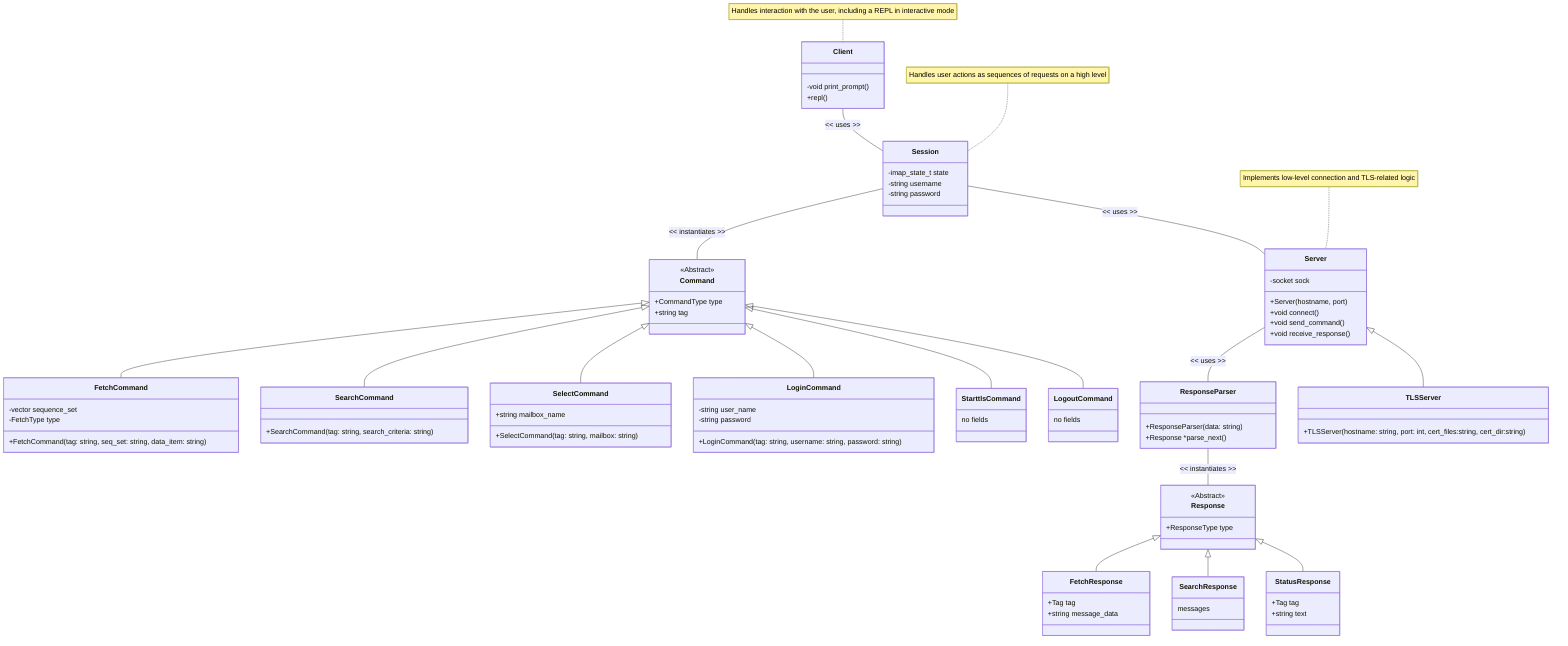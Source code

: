 %%{init: { "class": { "height": 500, "width": 400 } } }%%
classDiagram
  %%%%%%%%%%%%%%%%%%%%%%%%%%%%%%%%
  %% CLIENT
  %%%%%%%%%%%%%%%%%%%%%%%%%%%%%%%%

  class Client {
    -void print_prompt()
    +repl()
  }

  note for Client "Handles interaction with the user, including a REPL in interactive mode"

  class ResponseParser {
    +ResponseParser(data: string)
    +Response *parse_next()
  }

  %%%%%%%%%%%%%%%%%%%%%%%%%%%%%%%%
  %% COMMANDS (by state of communication in which are expected by server)
  %%%%%%%%%%%%%%%%%%%%%%%%%%%%%%%%

  class Command {
    +CommandType type
    +string tag
  }

  %% Any state

  class LogoutCommand {
    no fields
  }

  %% NAUTHD

  class StarttlsCommand {
    no fields
  }

  class LoginCommand {
    -string user_name
    -string password
    +LoginCommand(tag: string, username: string, password: string)
  }

  %% AUTHD

  class SelectCommand {
    +string mailbox_name
   +SelectCommand(tag: string, mailbox: string)
  }

  %% SELECTED

  class SearchCommand {
   +SearchCommand(tag: string, search_criteria: string)
  }

  class FetchCommand {
    -vector<int> sequence_set
    -FetchType type
    +FetchCommand(tag: string, seq_set: string, data_item: string)
  }

  %%%%%%%%%%%%%%%%%%%%%%%%%%%%%%%%
  %% RESPONSES
  %%%%%%%%%%%%%%%%%%%%%%%%%%%%%%%%

  class Response {
    +ResponseType type
  }

  class StatusResponse {
    +Tag tag
    +string text
  }

%%  class ListResponse {
%%    TODO
%%  }

  class SearchResponse {
     messages
  }

%%  class FlagsResponse {
%%    TODO
%%  }

%%  class ExistsResponse {
%%    no fields
%%  }

  class FetchResponse {
    +Tag tag
    +string message_data
  }

  %%%%%%%%%%%%%%%%%%%%%%%%%%%%%%%%
  %% SESSION
  %%%%%%%%%%%%%%%%%%%%%%%%%%%%%%%%

  class Session {
    -imap_state_t state
    -string username
    -string password
  }

  note for Session "Handles user actions as sequences of requests on a high level"

  %%%%%%%%%%%%%%%%%%%%%%%%%%%%%%%%
  %% SERVER
  %%%%%%%%%%%%%%%%%%%%%%%%%%%%%%%%

  class Server {
    -socket sock
    +Server(hostname, port)
    +void connect()
    +void send_command()
    +void receive_response()
  }

  note for Server "Implements low-level connection and TLS-related logic"

  class TLSServer {
    +TLSServer(hostname: string, port: int, cert_files:string, cert_dir:string)
  }

  Server <|-- TLSServer

  Client -- Session : << uses >>
  Session -- Server : << uses >>

  <<Abstract>> Command
  Session -- Command : << instantiates >>
  Command <|-- LogoutCommand
  Command <|-- StarttlsCommand
  Command <|-- LoginCommand
  Command <|-- SelectCommand
  Command <|-- SearchCommand
  Command <|-- FetchCommand

  <<Abstract>> Response
  Server -- ResponseParser : << uses >>
  ResponseParser -- Response : << instantiates >>
  Response <|-- StatusResponse
  Response <|-- SearchResponse
%%  Response <|-- ListResponse
%%  Response <|-- FlagsResponse
%%  Response <|-- ExistsResponse
  Response <|-- FetchResponse